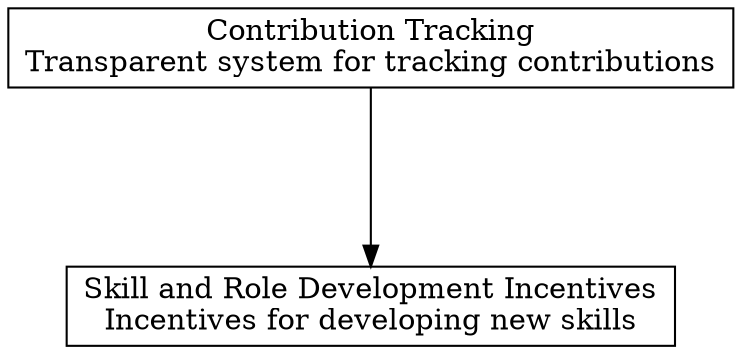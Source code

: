 digraph "" {
	graph [nodesep=0.6,
		rankdir=TB,
		ranksep=1.2
	];
	node [label="\N",
		shape=box
	];
	"Skill and Role Development Incentives"	[label="Skill and Role Development Incentives\nIncentives for developing new skills"];
	"Contribution Tracking"	[label="Contribution Tracking\nTransparent system for tracking contributions"];
	"Contribution Tracking" -> "Skill and Role Development Incentives";
}
